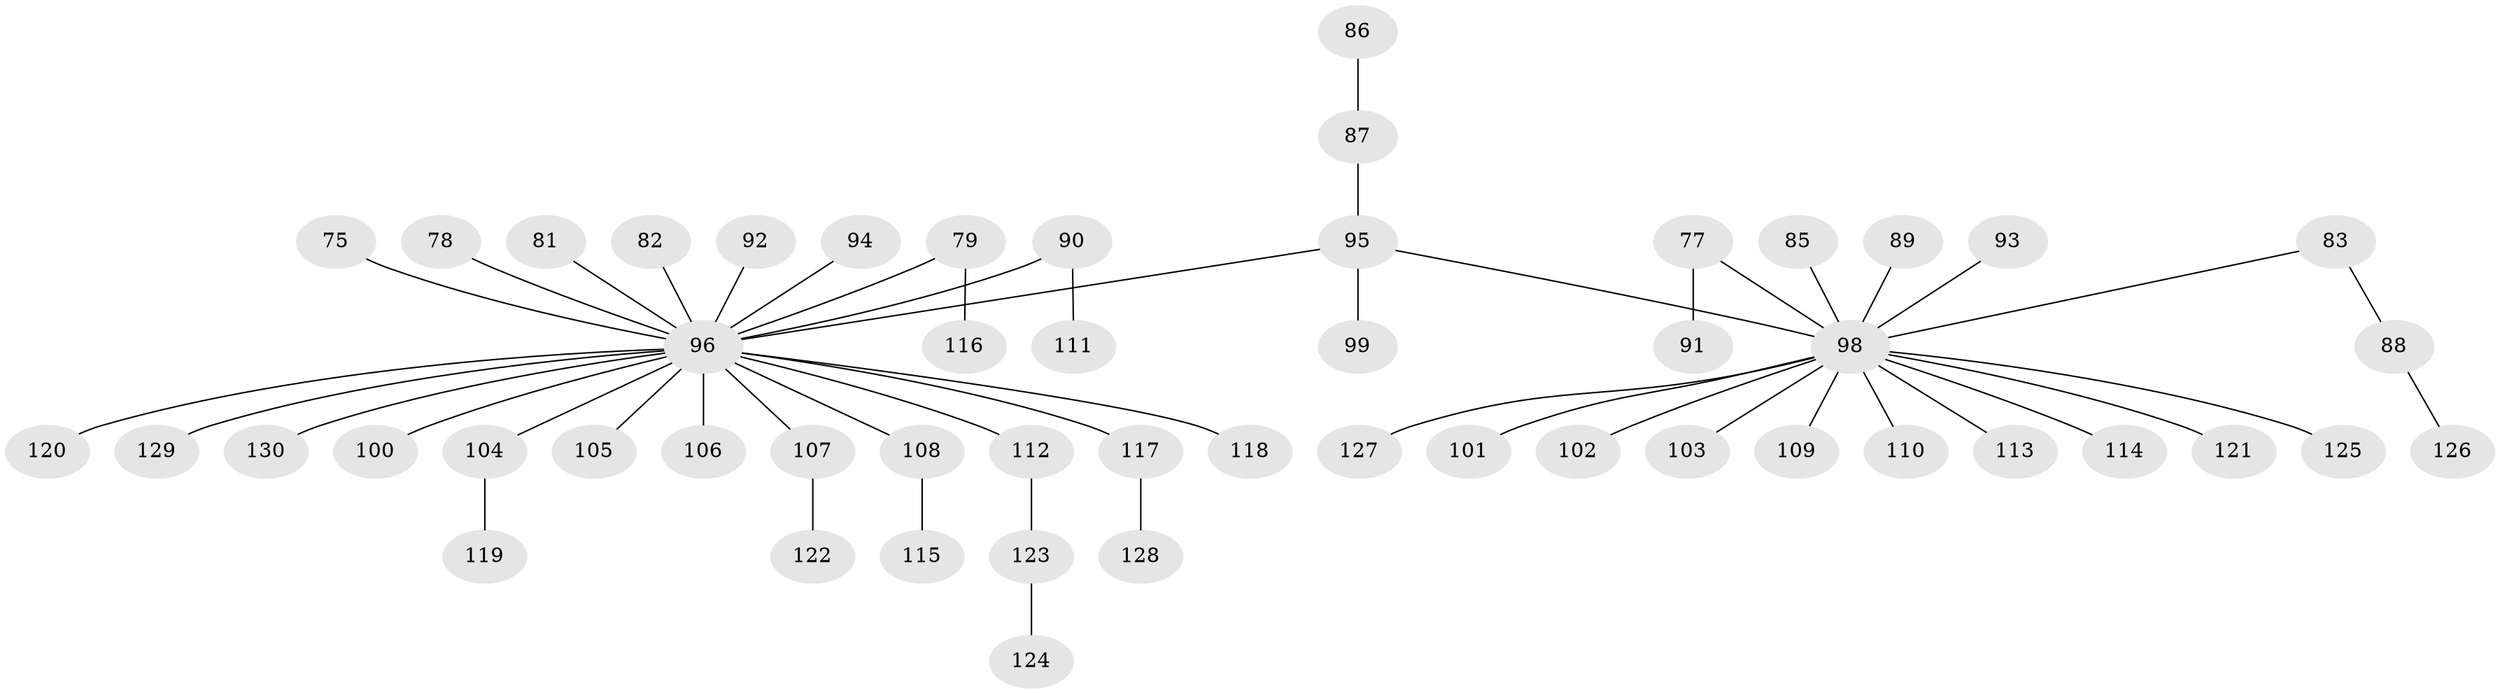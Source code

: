 // original degree distribution, {4: 0.06923076923076923, 3: 0.12307692307692308, 5: 0.03076923076923077, 6: 0.015384615384615385, 8: 0.007692307692307693, 2: 0.27692307692307694, 1: 0.47692307692307695}
// Generated by graph-tools (version 1.1) at 2025/55/03/04/25 21:55:48]
// undirected, 52 vertices, 51 edges
graph export_dot {
graph [start="1"]
  node [color=gray90,style=filled];
  75;
  77;
  78;
  79;
  81;
  82;
  83;
  85;
  86;
  87 [super="+41"];
  88;
  89;
  90;
  91;
  92;
  93;
  94;
  95 [super="+7+84+71"];
  96 [super="+53+59+63+76+74"];
  98 [super="+97+80+73"];
  99;
  100;
  101;
  102;
  103;
  104;
  105;
  106;
  107;
  108;
  109;
  110;
  111;
  112;
  113;
  114;
  115;
  116;
  117;
  118;
  119;
  120;
  121;
  122;
  123;
  124;
  125;
  126;
  127;
  128;
  129;
  130;
  75 -- 96;
  77 -- 91;
  77 -- 98;
  78 -- 96;
  79 -- 116;
  79 -- 96;
  81 -- 96;
  82 -- 96;
  83 -- 88;
  83 -- 98;
  85 -- 98;
  86 -- 87;
  87 -- 95;
  88 -- 126;
  89 -- 98;
  90 -- 111;
  90 -- 96;
  92 -- 96;
  93 -- 98;
  94 -- 96;
  95 -- 99;
  95 -- 98;
  95 -- 96;
  96 -- 112;
  96 -- 100;
  96 -- 108;
  96 -- 129;
  96 -- 130;
  96 -- 104;
  96 -- 105;
  96 -- 106;
  96 -- 107;
  96 -- 117;
  96 -- 118;
  96 -- 120;
  98 -- 109;
  98 -- 102;
  98 -- 103;
  98 -- 110;
  98 -- 113;
  98 -- 114;
  98 -- 125;
  98 -- 121;
  98 -- 127;
  98 -- 101;
  104 -- 119;
  107 -- 122;
  108 -- 115;
  112 -- 123;
  117 -- 128;
  123 -- 124;
}
